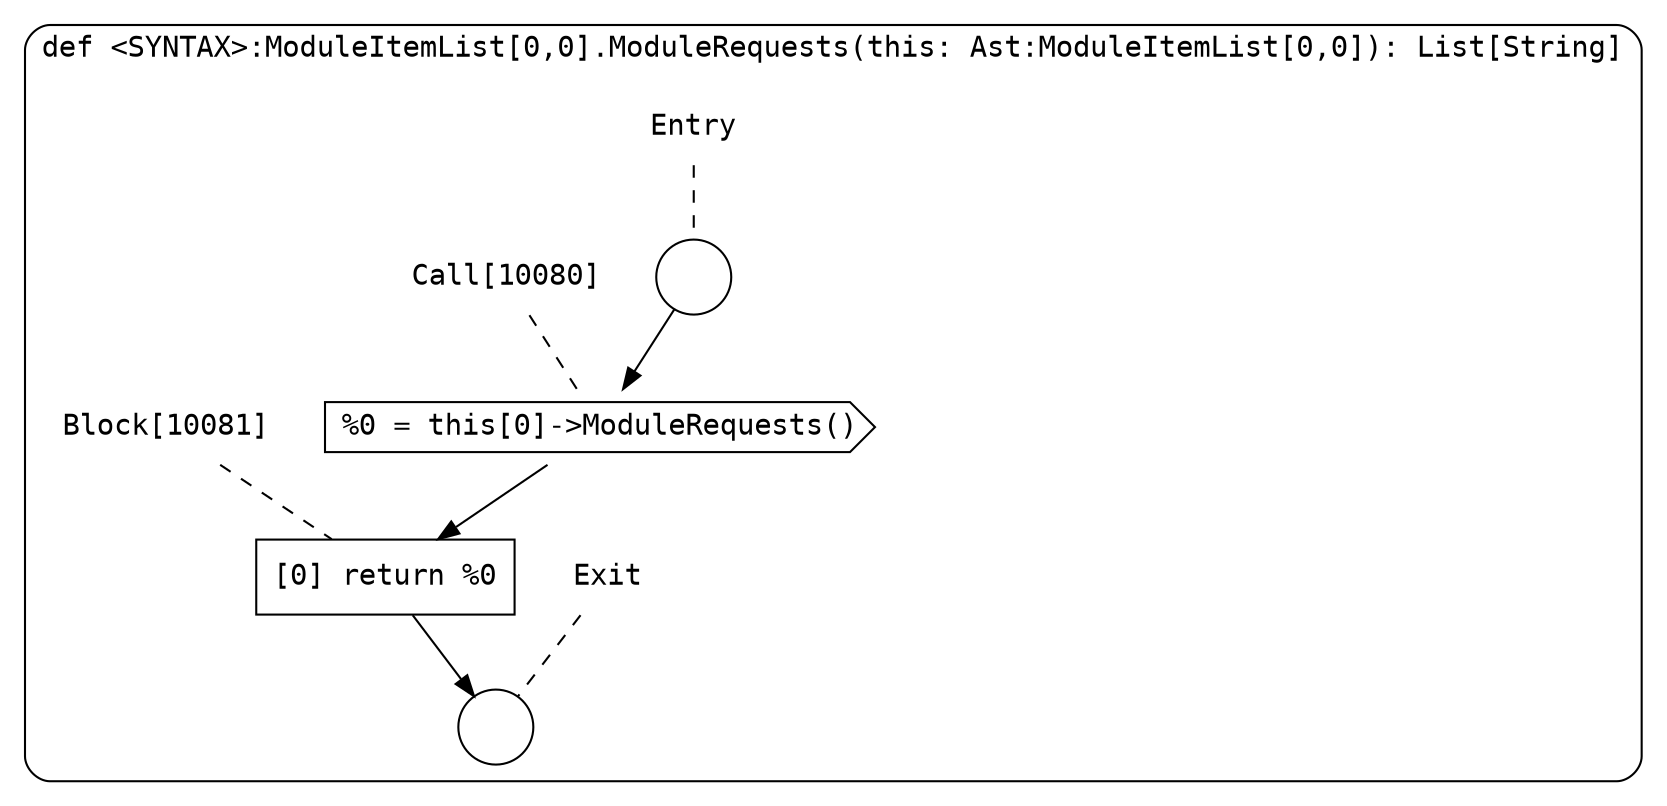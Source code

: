 digraph {
  graph [fontname = "Consolas"]
  node [fontname = "Consolas"]
  edge [fontname = "Consolas"]
  subgraph cluster1873 {
    label = "def <SYNTAX>:ModuleItemList[0,0].ModuleRequests(this: Ast:ModuleItemList[0,0]): List[String]"
    style = rounded
    cluster1873_entry_name [shape=none, label=<<font color="black">Entry</font>>]
    cluster1873_entry_name -> cluster1873_entry [arrowhead=none, color="black", style=dashed]
    cluster1873_entry [shape=circle label=" " color="black" fillcolor="white" style=filled]
    cluster1873_entry -> node10080 [color="black"]
    cluster1873_exit_name [shape=none, label=<<font color="black">Exit</font>>]
    cluster1873_exit_name -> cluster1873_exit [arrowhead=none, color="black", style=dashed]
    cluster1873_exit [shape=circle label=" " color="black" fillcolor="white" style=filled]
    node10080_name [shape=none, label=<<font color="black">Call[10080]</font>>]
    node10080_name -> node10080 [arrowhead=none, color="black", style=dashed]
    node10080 [shape=cds, label=<<font color="black">%0 = this[0]-&gt;ModuleRequests()</font>> color="black" fillcolor="white", style=filled]
    node10080 -> node10081 [color="black"]
    node10081_name [shape=none, label=<<font color="black">Block[10081]</font>>]
    node10081_name -> node10081 [arrowhead=none, color="black", style=dashed]
    node10081 [shape=box, label=<<font color="black">[0] return %0<BR ALIGN="LEFT"/></font>> color="black" fillcolor="white", style=filled]
    node10081 -> cluster1873_exit [color="black"]
  }
}